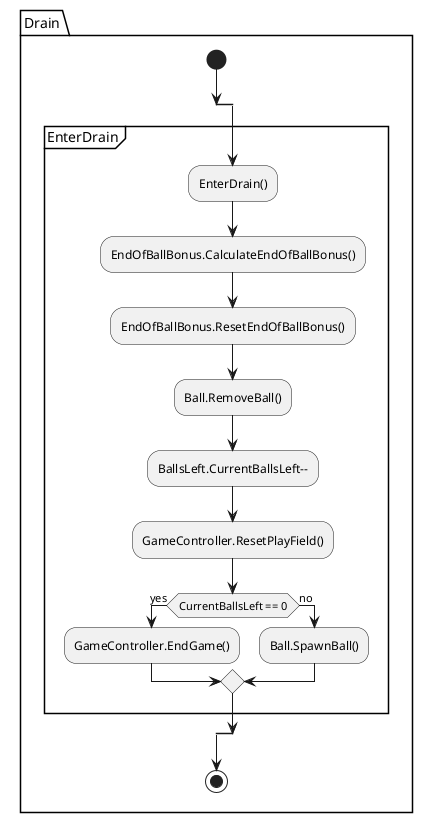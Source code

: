 





@startuml DrainActivityDiagram

package Drain {

    start

    split

        partition EnterDrain {
            :EnterDrain();
            :EndOfBallBonus.CalculateEndOfBallBonus();
            :EndOfBallBonus.ResetEndOfBallBonus();
            :Ball.RemoveBall();
            :BallsLeft.CurrentBallsLeft--;
            :GameController.ResetPlayField();
            ' if current balls left is 0, then game over and then do high score
            ' else spawn ball
            if (CurrentBallsLeft == 0) then (yes)
                :GameController.EndGame();
            else (no)
                :Ball.SpawnBall();
            endif



        }

    end split


    stop

}


@enduml
















